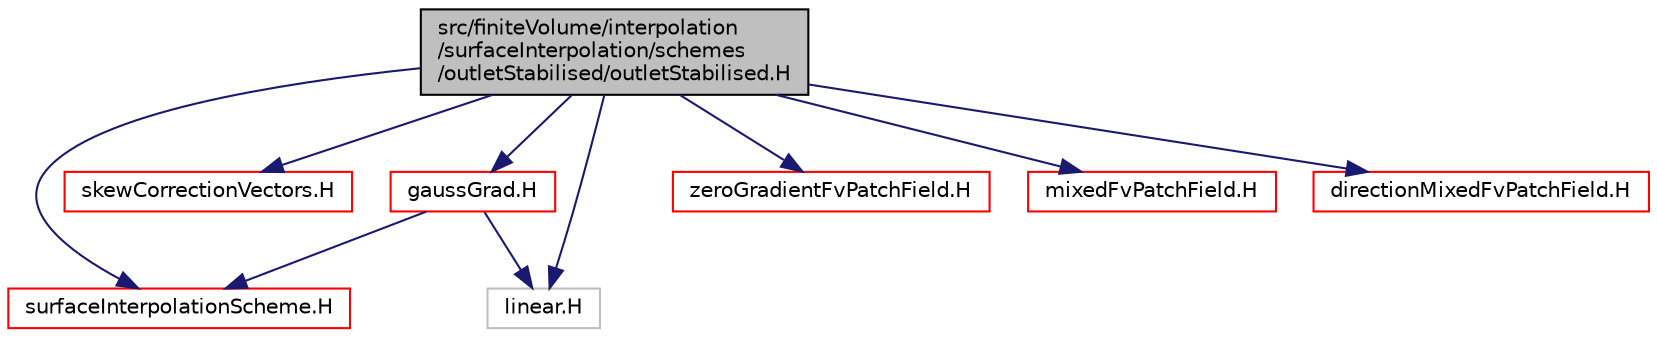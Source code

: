digraph "src/finiteVolume/interpolation/surfaceInterpolation/schemes/outletStabilised/outletStabilised.H"
{
  bgcolor="transparent";
  edge [fontname="Helvetica",fontsize="10",labelfontname="Helvetica",labelfontsize="10"];
  node [fontname="Helvetica",fontsize="10",shape=record];
  Node1 [label="src/finiteVolume/interpolation\l/surfaceInterpolation/schemes\l/outletStabilised/outletStabilised.H",height=0.2,width=0.4,color="black", fillcolor="grey75", style="filled", fontcolor="black"];
  Node1 -> Node2 [color="midnightblue",fontsize="10",style="solid",fontname="Helvetica"];
  Node2 [label="surfaceInterpolationScheme.H",height=0.2,width=0.4,color="red",URL="$a06304.html"];
  Node1 -> Node3 [color="midnightblue",fontsize="10",style="solid",fontname="Helvetica"];
  Node3 [label="skewCorrectionVectors.H",height=0.2,width=0.4,color="red",URL="$a06291.html"];
  Node1 -> Node4 [color="midnightblue",fontsize="10",style="solid",fontname="Helvetica"];
  Node4 [label="linear.H",height=0.2,width=0.4,color="grey75"];
  Node1 -> Node5 [color="midnightblue",fontsize="10",style="solid",fontname="Helvetica"];
  Node5 [label="gaussGrad.H",height=0.2,width=0.4,color="red",URL="$a05883.html"];
  Node5 -> Node2 [color="midnightblue",fontsize="10",style="solid",fontname="Helvetica"];
  Node5 -> Node4 [color="midnightblue",fontsize="10",style="solid",fontname="Helvetica"];
  Node1 -> Node6 [color="midnightblue",fontsize="10",style="solid",fontname="Helvetica"];
  Node6 [label="zeroGradientFvPatchField.H",height=0.2,width=0.4,color="red",URL="$a05348.html"];
  Node1 -> Node7 [color="midnightblue",fontsize="10",style="solid",fontname="Helvetica"];
  Node7 [label="mixedFvPatchField.H",height=0.2,width=0.4,color="red",URL="$a05332.html"];
  Node1 -> Node8 [color="midnightblue",fontsize="10",style="solid",fontname="Helvetica"];
  Node8 [label="directionMixedFvPatchField.H",height=0.2,width=0.4,color="red",URL="$a05312.html"];
}
